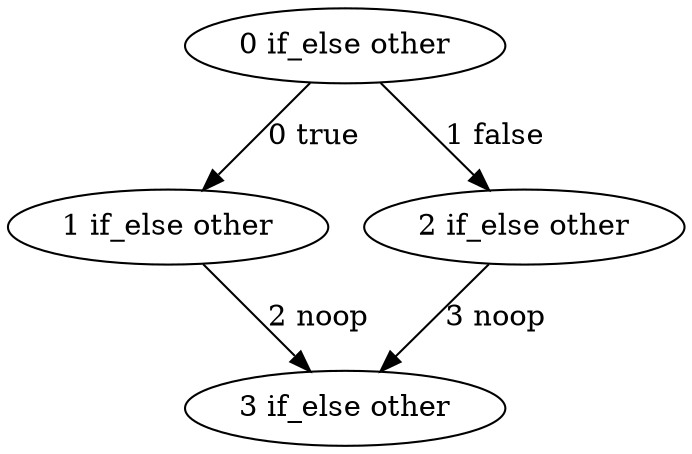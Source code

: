 digraph {
    0 [ label = "0 if_else other"]
    1 [ label = "1 if_else other"]
    2 [ label = "2 if_else other"]
    3 [ label = "3 if_else other"]
    0 -> 1 [ label = "0 true"]
    0 -> 2 [ label = "1 false"]
    1 -> 3 [ label = "2 noop"]
    2 -> 3 [ label = "3 noop"]
}
